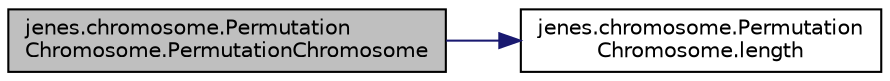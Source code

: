digraph "jenes.chromosome.PermutationChromosome.PermutationChromosome"
{
  edge [fontname="Helvetica",fontsize="10",labelfontname="Helvetica",labelfontsize="10"];
  node [fontname="Helvetica",fontsize="10",shape=record];
  rankdir="LR";
  Node1 [label="jenes.chromosome.Permutation\lChromosome.PermutationChromosome",height=0.2,width=0.4,color="black", fillcolor="grey75", style="filled" fontcolor="black"];
  Node1 -> Node2 [color="midnightblue",fontsize="10",style="solid"];
  Node2 [label="jenes.chromosome.Permutation\lChromosome.length",height=0.2,width=0.4,color="black", fillcolor="white", style="filled",URL="$classjenes_1_1chromosome_1_1_permutation_chromosome.html#abbdf232b2c833492472f1c487c23fadd"];
}
